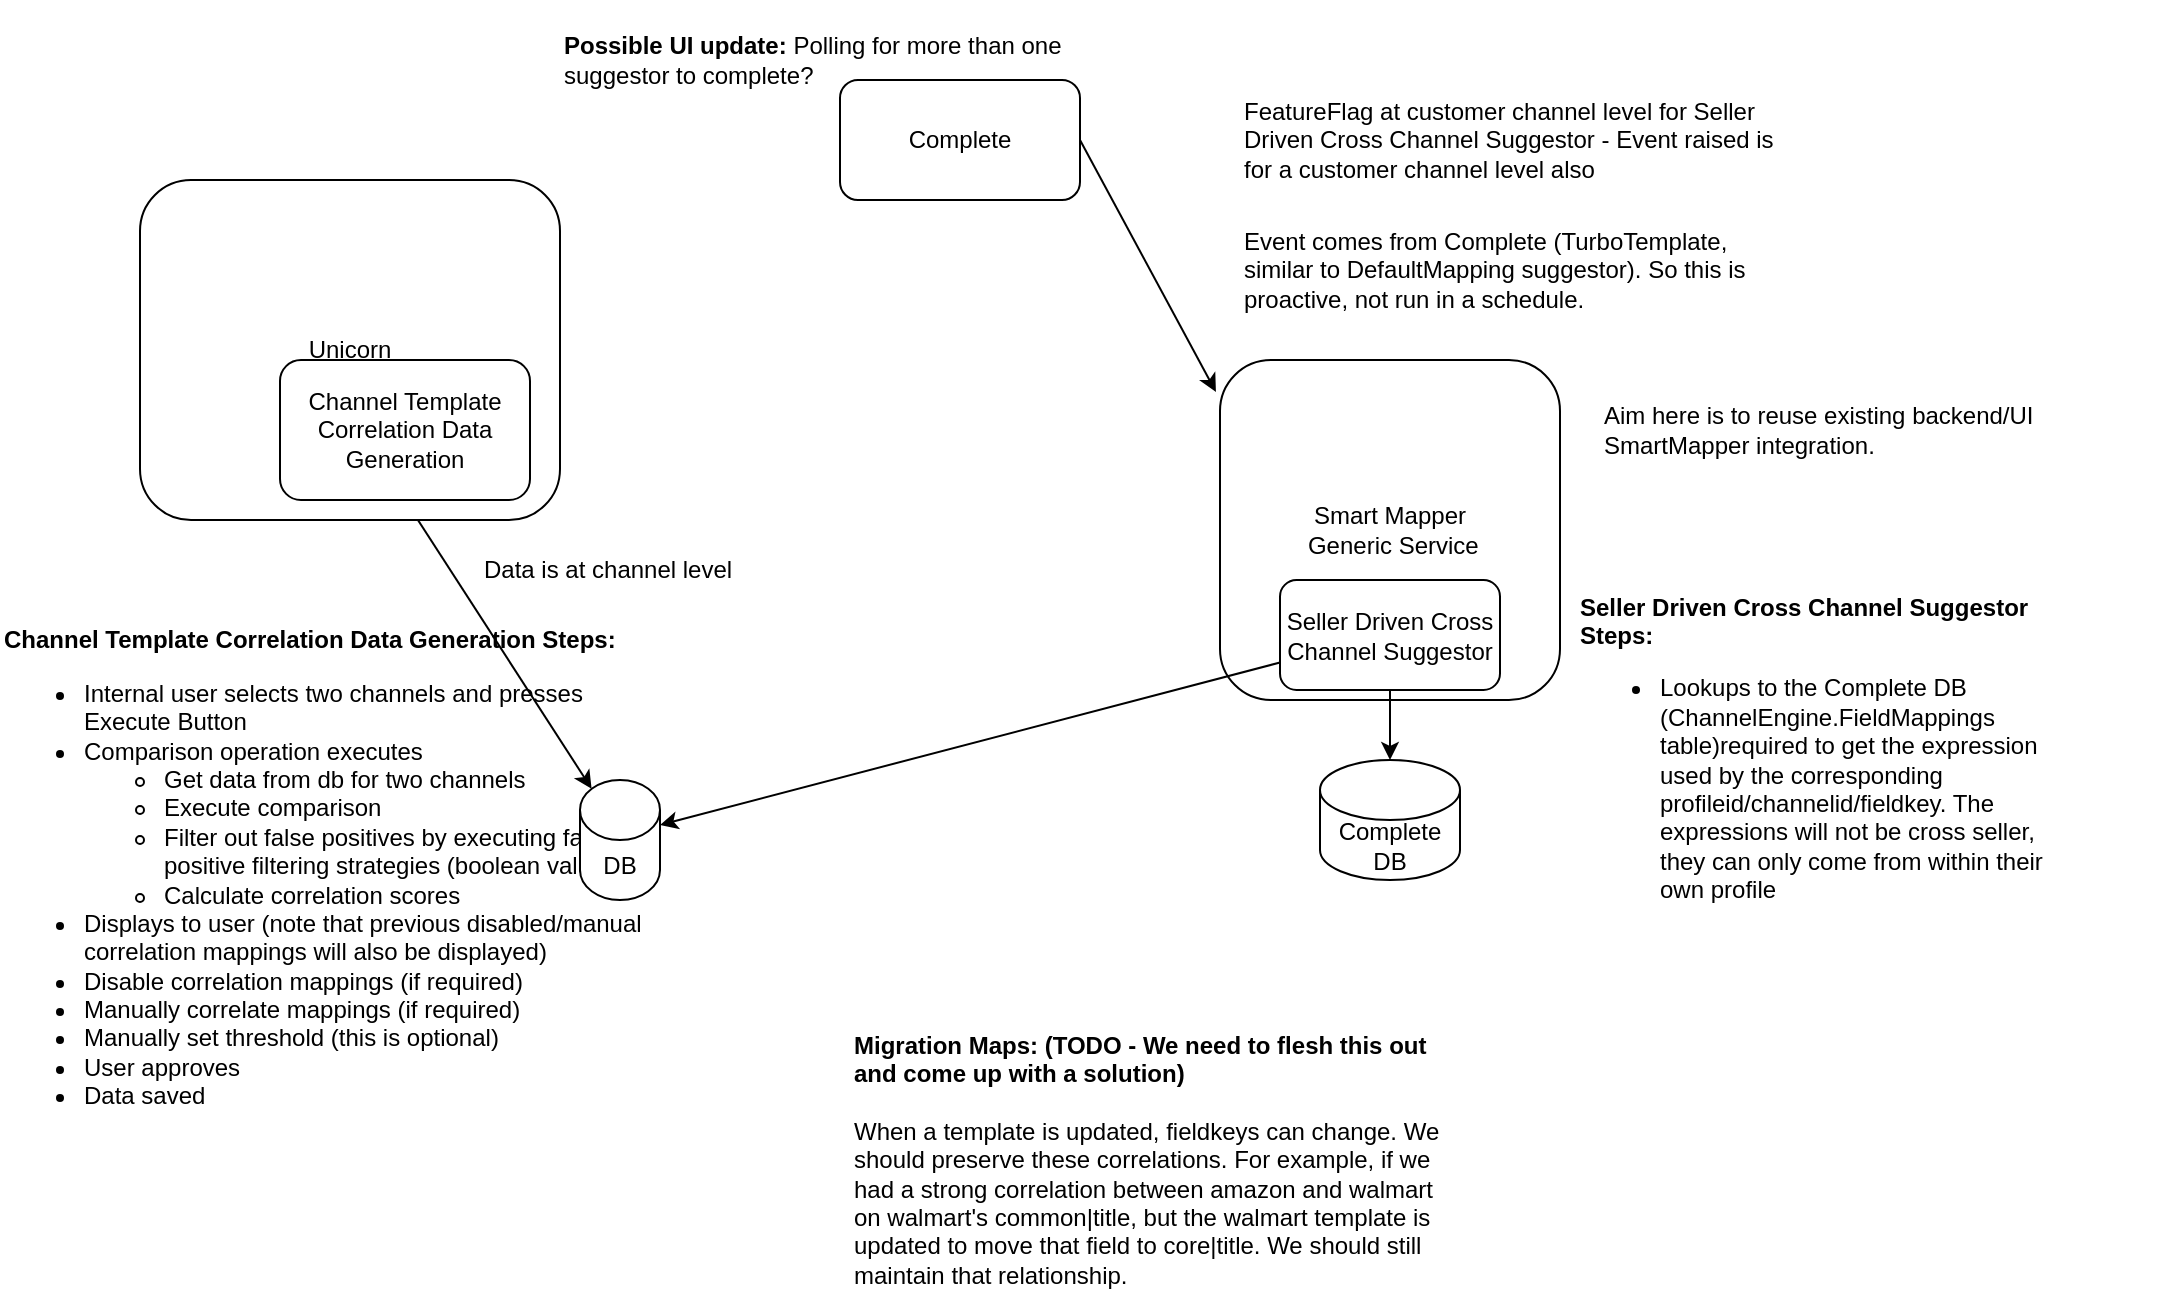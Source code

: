 <mxfile version="20.8.20" type="github">
  <diagram name="Page-1" id="62Mf6xe-v6T0QJqGzmG3">
    <mxGraphModel dx="1434" dy="796" grid="1" gridSize="10" guides="1" tooltips="1" connect="1" arrows="1" fold="1" page="1" pageScale="1" pageWidth="1654" pageHeight="1169" math="0" shadow="0">
      <root>
        <mxCell id="0" />
        <mxCell id="1" parent="0" />
        <mxCell id="H8eGq8-mtpGAeG65xjT5-1" value="Smart Mapper&lt;br&gt;&amp;nbsp;Generic Service" style="rounded=1;whiteSpace=wrap;html=1;" vertex="1" parent="1">
          <mxGeometry x="860" y="180" width="170" height="170" as="geometry" />
        </mxCell>
        <mxCell id="H8eGq8-mtpGAeG65xjT5-4" value="&lt;div&gt;&lt;b&gt;Channel Template Correlation Data Generation Steps:&lt;/b&gt;&lt;br&gt;&lt;/div&gt;&lt;ul&gt;&lt;li&gt;Internal user selects two channels and presses Execute Button&lt;/li&gt;&lt;li&gt;Comparison operation executes&lt;/li&gt;&lt;ul&gt;&lt;li&gt;Get data from db for two channels&lt;/li&gt;&lt;li&gt;Execute comparison&lt;/li&gt;&lt;li&gt;Filter out false positives by executing fals positive filtering strategies (boolean values)&lt;/li&gt;&lt;li&gt;Calculate correlation scores&lt;/li&gt;&lt;/ul&gt;&lt;li&gt;&lt;span style=&quot;background-color: initial;&quot;&gt;Displays to user (note that previous disabled/manual correlation mappings will also be displayed)&lt;/span&gt;&lt;br&gt;&lt;/li&gt;&lt;li&gt;Disable correlation mappings (if required)&lt;/li&gt;&lt;li&gt;Manually correlate mappings (if required)&lt;/li&gt;&lt;li&gt;Manually set threshold (this is optional)&lt;/li&gt;&lt;li&gt;User approves&lt;/li&gt;&lt;li&gt;Data saved&lt;/li&gt;&lt;/ul&gt;" style="text;html=1;strokeColor=none;fillColor=none;align=left;verticalAlign=middle;whiteSpace=wrap;rounded=0;" vertex="1" parent="1">
          <mxGeometry x="250" y="295" width="330" height="290" as="geometry" />
        </mxCell>
        <mxCell id="H8eGq8-mtpGAeG65xjT5-5" value="DB" style="shape=cylinder3;whiteSpace=wrap;html=1;boundedLbl=1;backgroundOutline=1;size=15;" vertex="1" parent="1">
          <mxGeometry x="540" y="390" width="40" height="60" as="geometry" />
        </mxCell>
        <mxCell id="H8eGq8-mtpGAeG65xjT5-6" value="" style="endArrow=classic;html=1;rounded=0;exitX=0.5;exitY=1;exitDx=0;exitDy=0;entryX=0.145;entryY=0;entryDx=0;entryDy=4.35;entryPerimeter=0;" edge="1" parent="1" source="H8eGq8-mtpGAeG65xjT5-15" target="H8eGq8-mtpGAeG65xjT5-5">
          <mxGeometry width="50" height="50" relative="1" as="geometry">
            <mxPoint x="355" y="245" as="sourcePoint" />
            <mxPoint x="600" y="412.5" as="targetPoint" />
          </mxGeometry>
        </mxCell>
        <mxCell id="H8eGq8-mtpGAeG65xjT5-7" value="" style="endArrow=classic;html=1;rounded=0;entryX=1;entryY=0;entryDx=0;entryDy=22.5;entryPerimeter=0;exitX=0;exitY=0.75;exitDx=0;exitDy=0;" edge="1" parent="1" source="H8eGq8-mtpGAeG65xjT5-14" target="H8eGq8-mtpGAeG65xjT5-5">
          <mxGeometry width="50" height="50" relative="1" as="geometry">
            <mxPoint x="700" y="380" as="sourcePoint" />
            <mxPoint x="750" y="330" as="targetPoint" />
          </mxGeometry>
        </mxCell>
        <mxCell id="H8eGq8-mtpGAeG65xjT5-8" value="Complete" style="rounded=1;whiteSpace=wrap;html=1;" vertex="1" parent="1">
          <mxGeometry x="670" y="40" width="120" height="60" as="geometry" />
        </mxCell>
        <mxCell id="H8eGq8-mtpGAeG65xjT5-9" value="" style="endArrow=classic;html=1;rounded=0;exitX=1;exitY=0.5;exitDx=0;exitDy=0;entryX=-0.012;entryY=0.094;entryDx=0;entryDy=0;entryPerimeter=0;" edge="1" parent="1" source="H8eGq8-mtpGAeG65xjT5-8" target="H8eGq8-mtpGAeG65xjT5-1">
          <mxGeometry width="50" height="50" relative="1" as="geometry">
            <mxPoint x="700" y="180" as="sourcePoint" />
            <mxPoint x="750" y="130" as="targetPoint" />
          </mxGeometry>
        </mxCell>
        <mxCell id="H8eGq8-mtpGAeG65xjT5-10" value="&lt;div&gt;Event comes from Complete (TurboTemplate, similar to DefaultMapping suggestor). So this is proactive, not run in a schedule.&lt;/div&gt;" style="text;html=1;strokeColor=none;fillColor=none;align=left;verticalAlign=middle;whiteSpace=wrap;rounded=0;" vertex="1" parent="1">
          <mxGeometry x="870" y="100" width="280" height="70" as="geometry" />
        </mxCell>
        <mxCell id="H8eGq8-mtpGAeG65xjT5-11" value="&lt;div&gt;Aim here is to reuse existing backend/UI SmartMapper integration.&lt;/div&gt;" style="text;html=1;strokeColor=none;fillColor=none;align=left;verticalAlign=middle;whiteSpace=wrap;rounded=0;" vertex="1" parent="1">
          <mxGeometry x="1050" y="180" width="280" height="70" as="geometry" />
        </mxCell>
        <mxCell id="H8eGq8-mtpGAeG65xjT5-12" value="Unicorn" style="rounded=1;whiteSpace=wrap;html=1;" vertex="1" parent="1">
          <mxGeometry x="320" y="90" width="210" height="170" as="geometry" />
        </mxCell>
        <mxCell id="H8eGq8-mtpGAeG65xjT5-13" value="&lt;div&gt;FeatureFlag at customer channel level for Seller Driven Cross Channel Suggestor - Event raised is for a customer channel level also&lt;/div&gt;" style="text;html=1;strokeColor=none;fillColor=none;align=left;verticalAlign=middle;whiteSpace=wrap;rounded=0;" vertex="1" parent="1">
          <mxGeometry x="870" y="45" width="280" height="50" as="geometry" />
        </mxCell>
        <mxCell id="H8eGq8-mtpGAeG65xjT5-14" value="Seller Driven Cross Channel Suggestor" style="rounded=1;whiteSpace=wrap;html=1;" vertex="1" parent="1">
          <mxGeometry x="890" y="290" width="110" height="55" as="geometry" />
        </mxCell>
        <mxCell id="H8eGq8-mtpGAeG65xjT5-15" value="Channel Template Correlation Data Generation" style="rounded=1;whiteSpace=wrap;html=1;" vertex="1" parent="1">
          <mxGeometry x="390" y="180" width="125" height="70" as="geometry" />
        </mxCell>
        <mxCell id="H8eGq8-mtpGAeG65xjT5-16" value="Complete DB" style="shape=cylinder3;whiteSpace=wrap;html=1;boundedLbl=1;backgroundOutline=1;size=15;" vertex="1" parent="1">
          <mxGeometry x="910" y="380" width="70" height="60" as="geometry" />
        </mxCell>
        <mxCell id="H8eGq8-mtpGAeG65xjT5-17" value="" style="endArrow=classic;html=1;rounded=0;exitX=0.5;exitY=1;exitDx=0;exitDy=0;" edge="1" parent="1" source="H8eGq8-mtpGAeG65xjT5-14" target="H8eGq8-mtpGAeG65xjT5-16">
          <mxGeometry width="50" height="50" relative="1" as="geometry">
            <mxPoint x="869" y="282" as="sourcePoint" />
            <mxPoint x="590" y="423" as="targetPoint" />
          </mxGeometry>
        </mxCell>
        <mxCell id="H8eGq8-mtpGAeG65xjT5-18" value="Data is at channel level" style="text;html=1;strokeColor=none;fillColor=none;align=left;verticalAlign=middle;whiteSpace=wrap;rounded=0;" vertex="1" parent="1">
          <mxGeometry x="490" y="275" width="140" height="20" as="geometry" />
        </mxCell>
        <mxCell id="H8eGq8-mtpGAeG65xjT5-19" value="&lt;div&gt;&lt;b&gt;Possible UI update: &lt;/b&gt;Polling for more than one suggestor to complete?&lt;/div&gt;" style="text;html=1;strokeColor=none;fillColor=none;align=left;verticalAlign=middle;whiteSpace=wrap;rounded=0;" vertex="1" parent="1">
          <mxGeometry x="530" width="280" height="60" as="geometry" />
        </mxCell>
        <mxCell id="H8eGq8-mtpGAeG65xjT5-20" value="&lt;div&gt;&lt;b&gt;Seller Driven Cross Channel Suggestor Steps:&lt;/b&gt;&lt;/div&gt;&lt;ul&gt;&lt;li&gt;Lookups to the Complete DB (ChannelEngine.FieldMappings table)required to get the expression used by the corresponding profileid/channelid/fieldkey. The expressions will not be cross seller, they can only come from within their own profile&lt;/li&gt;&lt;/ul&gt;" style="text;html=1;strokeColor=none;fillColor=none;align=left;verticalAlign=middle;whiteSpace=wrap;rounded=0;" vertex="1" parent="1">
          <mxGeometry x="1037.5" y="260" width="242.5" height="240" as="geometry" />
        </mxCell>
        <mxCell id="H8eGq8-mtpGAeG65xjT5-22" value="&lt;b&gt;Migration Maps: (TODO - We need to flesh this out and come up with a solution)&lt;br&gt;&lt;br&gt;&lt;/b&gt;When a template is updated, fieldkeys can change. We should preserve these correlations. For example, if we had a strong correlation between amazon and walmart on walmart&#39;s common|title, but the walmart template is updated to move that field to core|title. We should still maintain that relationship.&lt;b&gt;&lt;br&gt;&lt;/b&gt;" style="text;html=1;strokeColor=none;fillColor=none;align=left;verticalAlign=middle;whiteSpace=wrap;rounded=0;" vertex="1" parent="1">
          <mxGeometry x="675" y="520" width="305" height="120" as="geometry" />
        </mxCell>
      </root>
    </mxGraphModel>
  </diagram>
</mxfile>
